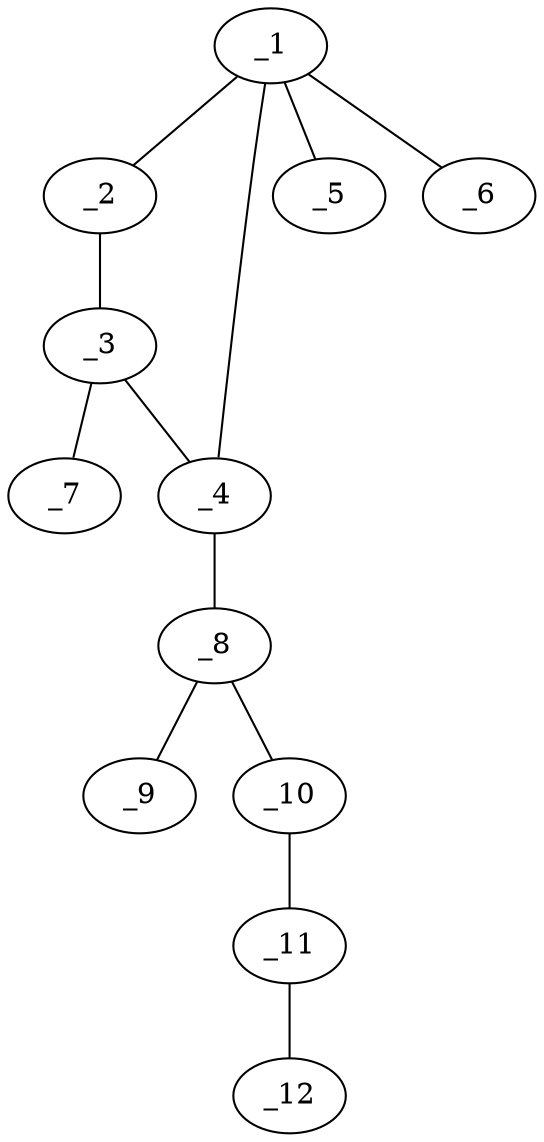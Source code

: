 graph molid663585 {
	_1	 [charge=0,
		chem=1,
		symbol="C  ",
		x="2.7071",
		y="-0.866"];
	_2	 [charge=0,
		chem=1,
		symbol="C  ",
		x=2,
		y="-0.1589"];
	_1 -- _2	 [valence=1];
	_4	 [charge=0,
		chem=1,
		symbol="C  ",
		x="3.4142",
		y="-0.1589"];
	_1 -- _4	 [valence=1];
	_5	 [charge=0,
		chem=1,
		symbol="C  ",
		x=2,
		y="-1.5731"];
	_1 -- _5	 [valence=1];
	_6	 [charge=0,
		chem=1,
		symbol="C  ",
		x="3.4142",
		y="-1.5731"];
	_1 -- _6	 [valence=1];
	_3	 [charge=0,
		chem=1,
		symbol="C  ",
		x="2.7071",
		y="0.5482"];
	_2 -- _3	 [valence=1];
	_3 -- _4	 [valence=1];
	_7	 [charge=0,
		chem=2,
		symbol="O  ",
		x="2.7071",
		y="1.5482"];
	_3 -- _7	 [valence=2];
	_8	 [charge=0,
		chem=1,
		symbol="C  ",
		x="4.4142",
		y="-0.1589"];
	_4 -- _8	 [valence=1];
	_9	 [charge=0,
		chem=2,
		symbol="O  ",
		x="4.9142",
		y="-1.0249"];
	_8 -- _9	 [valence=2];
	_10	 [charge=0,
		chem=2,
		symbol="O  ",
		x="4.9142",
		y="0.7071"];
	_8 -- _10	 [valence=1];
	_11	 [charge=0,
		chem=1,
		symbol="C  ",
		x="5.9142",
		y="0.7071"];
	_10 -- _11	 [valence=1];
	_12	 [charge=0,
		chem=1,
		symbol="C  ",
		x="6.4142",
		y="1.5731"];
	_11 -- _12	 [valence=1];
}
